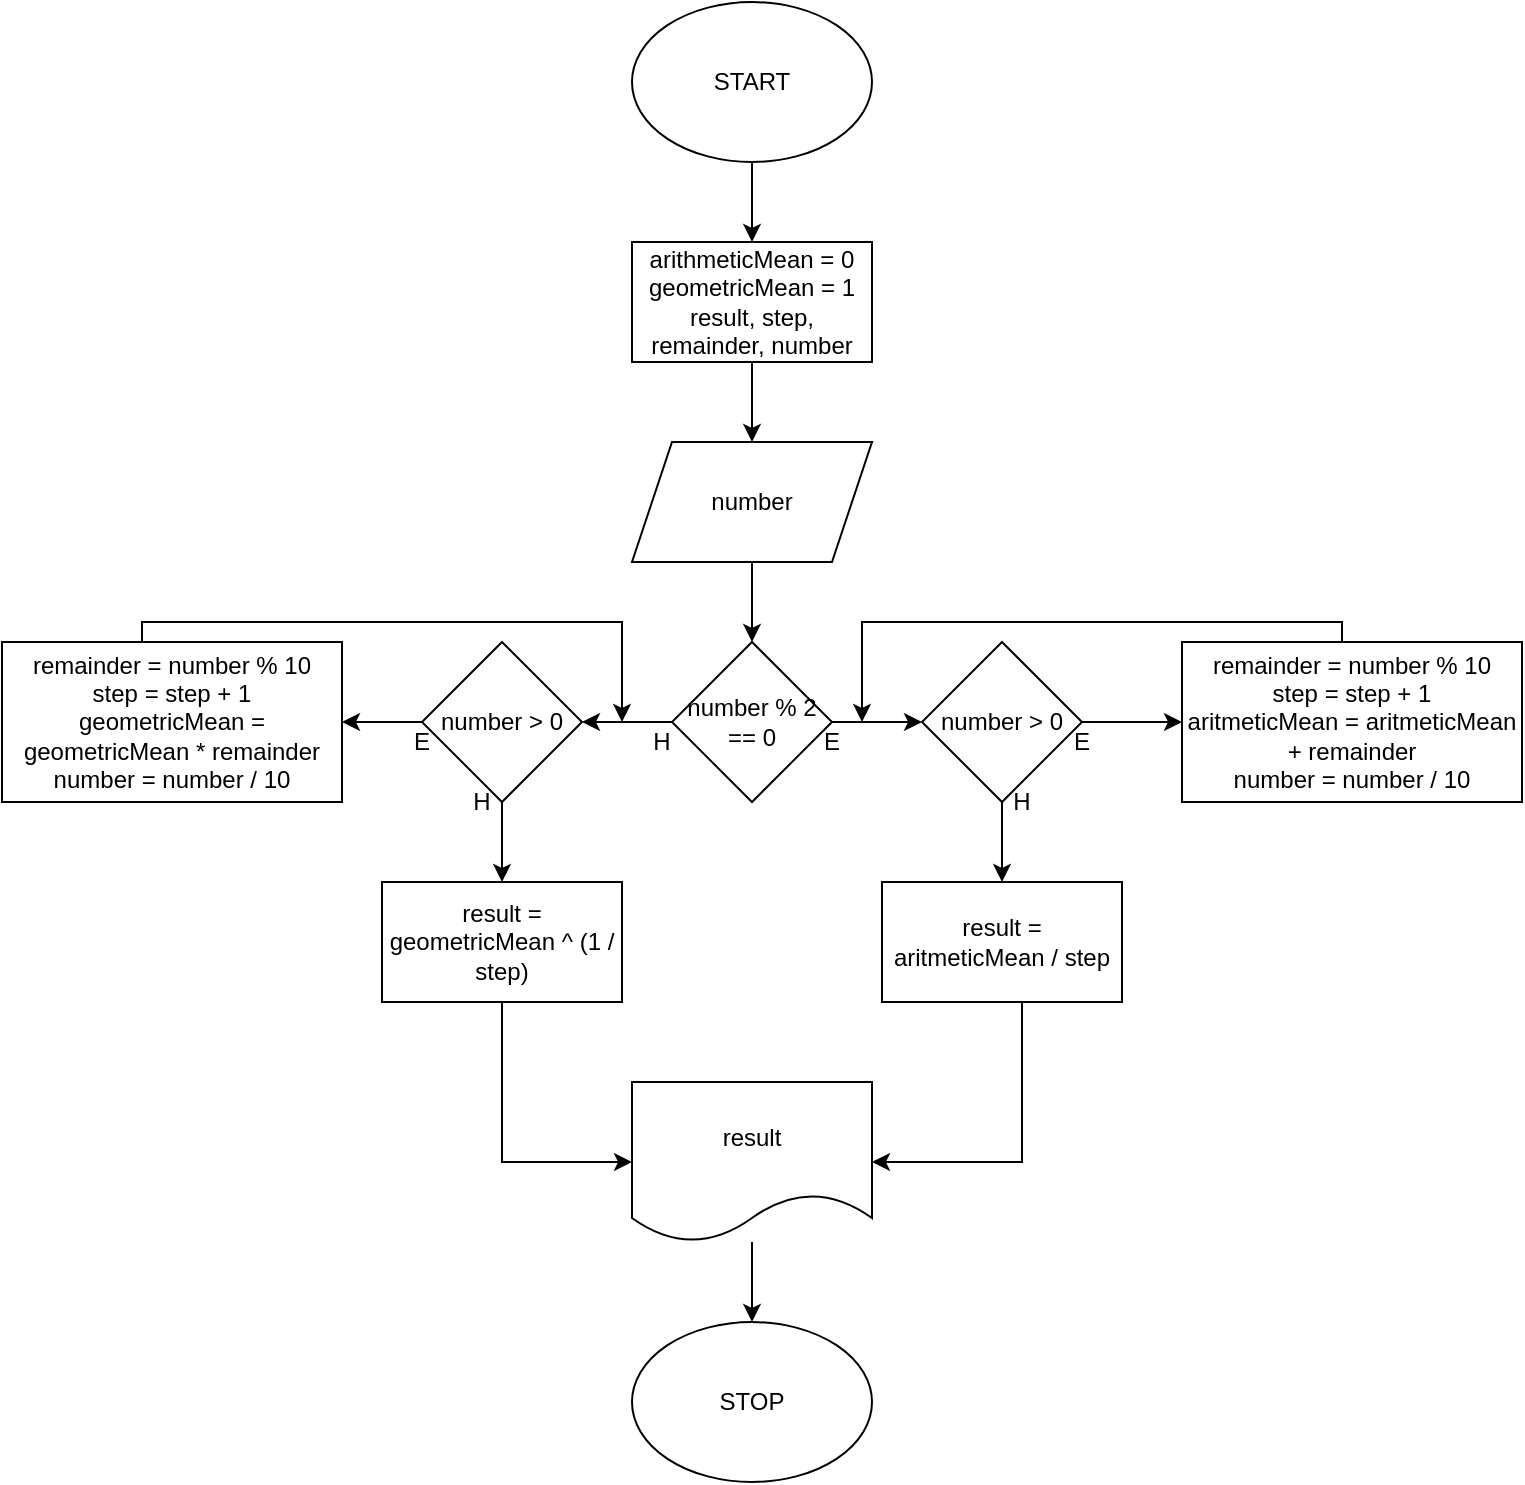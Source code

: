 <mxfile version="13.9.9" type="device"><diagram id="j4sglhTWgFKUVq_U1RRC" name="Page-1"><mxGraphModel dx="1021" dy="647" grid="1" gridSize="10" guides="1" tooltips="1" connect="1" arrows="1" fold="1" page="1" pageScale="1" pageWidth="850" pageHeight="1100" math="0" shadow="0"><root><mxCell id="0"/><mxCell id="1" parent="0"/><mxCell id="uGl9izMZ99gcYVm2GILh-36" style="edgeStyle=orthogonalEdgeStyle;rounded=0;orthogonalLoop=1;jettySize=auto;html=1;entryX=0.5;entryY=0;entryDx=0;entryDy=0;" parent="1" source="uGl9izMZ99gcYVm2GILh-1" target="uGl9izMZ99gcYVm2GILh-29" edge="1"><mxGeometry relative="1" as="geometry"/></mxCell><mxCell id="uGl9izMZ99gcYVm2GILh-1" value="START" style="ellipse;whiteSpace=wrap;html=1;" parent="1" vertex="1"><mxGeometry x="365" width="120" height="80" as="geometry"/></mxCell><mxCell id="uGl9izMZ99gcYVm2GILh-10" value="STOP" style="ellipse;whiteSpace=wrap;html=1;" parent="1" vertex="1"><mxGeometry x="365" y="660" width="120" height="80" as="geometry"/></mxCell><mxCell id="uGl9izMZ99gcYVm2GILh-37" style="edgeStyle=orthogonalEdgeStyle;rounded=0;orthogonalLoop=1;jettySize=auto;html=1;entryX=0.5;entryY=0;entryDx=0;entryDy=0;" parent="1" source="uGl9izMZ99gcYVm2GILh-29" target="uGl9izMZ99gcYVm2GILh-30" edge="1"><mxGeometry relative="1" as="geometry"/></mxCell><mxCell id="uGl9izMZ99gcYVm2GILh-29" value="arithmeticMean = 0&lt;br&gt;geometricMean = 1&lt;br&gt;result, step, remainder, number" style="rounded=0;whiteSpace=wrap;html=1;gradientColor=#ffffff;" parent="1" vertex="1"><mxGeometry x="365" y="120" width="120" height="60" as="geometry"/></mxCell><mxCell id="uGl9izMZ99gcYVm2GILh-41" style="edgeStyle=orthogonalEdgeStyle;rounded=0;orthogonalLoop=1;jettySize=auto;html=1;" parent="1" source="uGl9izMZ99gcYVm2GILh-30" target="uGl9izMZ99gcYVm2GILh-31" edge="1"><mxGeometry relative="1" as="geometry"/></mxCell><mxCell id="uGl9izMZ99gcYVm2GILh-30" value="number" style="shape=parallelogram;perimeter=parallelogramPerimeter;whiteSpace=wrap;html=1;fixedSize=1;gradientColor=#ffffff;" parent="1" vertex="1"><mxGeometry x="365" y="220" width="120" height="60" as="geometry"/></mxCell><mxCell id="uGl9izMZ99gcYVm2GILh-38" style="edgeStyle=orthogonalEdgeStyle;rounded=0;orthogonalLoop=1;jettySize=auto;html=1;entryX=0;entryY=0.5;entryDx=0;entryDy=0;" parent="1" source="uGl9izMZ99gcYVm2GILh-31" target="uGl9izMZ99gcYVm2GILh-32" edge="1"><mxGeometry relative="1" as="geometry"/></mxCell><mxCell id="uGl9izMZ99gcYVm2GILh-42" style="edgeStyle=orthogonalEdgeStyle;rounded=0;orthogonalLoop=1;jettySize=auto;html=1;entryX=1;entryY=0.5;entryDx=0;entryDy=0;" parent="1" source="uGl9izMZ99gcYVm2GILh-31" target="uGl9izMZ99gcYVm2GILh-34" edge="1"><mxGeometry relative="1" as="geometry"/></mxCell><mxCell id="uGl9izMZ99gcYVm2GILh-31" value="number % 2 == 0" style="rhombus;whiteSpace=wrap;html=1;gradientColor=#ffffff;" parent="1" vertex="1"><mxGeometry x="385" y="320" width="80" height="80" as="geometry"/></mxCell><mxCell id="uGl9izMZ99gcYVm2GILh-39" style="edgeStyle=orthogonalEdgeStyle;rounded=0;orthogonalLoop=1;jettySize=auto;html=1;entryX=0;entryY=0.5;entryDx=0;entryDy=0;" parent="1" source="uGl9izMZ99gcYVm2GILh-32" target="uGl9izMZ99gcYVm2GILh-33" edge="1"><mxGeometry relative="1" as="geometry"/></mxCell><mxCell id="3yvYK0NxyKl5W58-v2eo-6" style="edgeStyle=orthogonalEdgeStyle;rounded=0;orthogonalLoop=1;jettySize=auto;html=1;" edge="1" parent="1" source="uGl9izMZ99gcYVm2GILh-32" target="uGl9izMZ99gcYVm2GILh-48"><mxGeometry relative="1" as="geometry"/></mxCell><mxCell id="uGl9izMZ99gcYVm2GILh-32" value="number &amp;gt; 0" style="rhombus;whiteSpace=wrap;html=1;gradientColor=#ffffff;" parent="1" vertex="1"><mxGeometry x="510" y="320" width="80" height="80" as="geometry"/></mxCell><mxCell id="uGl9izMZ99gcYVm2GILh-40" style="edgeStyle=orthogonalEdgeStyle;rounded=0;orthogonalLoop=1;jettySize=auto;html=1;" parent="1" source="uGl9izMZ99gcYVm2GILh-33" edge="1"><mxGeometry relative="1" as="geometry"><mxPoint x="480" y="360" as="targetPoint"/><Array as="points"><mxPoint x="720" y="310"/><mxPoint x="480" y="310"/></Array></mxGeometry></mxCell><mxCell id="uGl9izMZ99gcYVm2GILh-33" value="remainder = number % 10&lt;br&gt;step = step + 1&lt;br&gt;aritmeticMean = aritmeticMean + remainder&lt;br&gt;number = number / 10" style="rounded=0;whiteSpace=wrap;html=1;gradientColor=#ffffff;" parent="1" vertex="1"><mxGeometry x="640" y="320" width="170" height="80" as="geometry"/></mxCell><mxCell id="uGl9izMZ99gcYVm2GILh-43" style="edgeStyle=orthogonalEdgeStyle;rounded=0;orthogonalLoop=1;jettySize=auto;html=1;entryX=1;entryY=0.5;entryDx=0;entryDy=0;" parent="1" source="uGl9izMZ99gcYVm2GILh-34" target="uGl9izMZ99gcYVm2GILh-35" edge="1"><mxGeometry relative="1" as="geometry"/></mxCell><mxCell id="3yvYK0NxyKl5W58-v2eo-2" style="edgeStyle=orthogonalEdgeStyle;rounded=0;orthogonalLoop=1;jettySize=auto;html=1;entryX=0.5;entryY=0;entryDx=0;entryDy=0;" edge="1" parent="1" source="uGl9izMZ99gcYVm2GILh-34" target="uGl9izMZ99gcYVm2GILh-49"><mxGeometry relative="1" as="geometry"/></mxCell><mxCell id="uGl9izMZ99gcYVm2GILh-34" value="number &amp;gt; 0" style="rhombus;whiteSpace=wrap;html=1;gradientColor=#ffffff;" parent="1" vertex="1"><mxGeometry x="260" y="320" width="80" height="80" as="geometry"/></mxCell><mxCell id="uGl9izMZ99gcYVm2GILh-44" style="edgeStyle=orthogonalEdgeStyle;rounded=0;orthogonalLoop=1;jettySize=auto;html=1;" parent="1" source="uGl9izMZ99gcYVm2GILh-35" edge="1"><mxGeometry relative="1" as="geometry"><mxPoint x="360" y="360" as="targetPoint"/><Array as="points"><mxPoint x="120" y="310"/><mxPoint x="360" y="310"/></Array></mxGeometry></mxCell><mxCell id="uGl9izMZ99gcYVm2GILh-35" value="remainder = number % 10&lt;br&gt;step = step + 1&lt;br&gt;geometricMean = geometricMean * remainder&lt;br&gt;number = number / 10" style="rounded=0;whiteSpace=wrap;html=1;gradientColor=#ffffff;" parent="1" vertex="1"><mxGeometry x="50" y="320" width="170" height="80" as="geometry"/></mxCell><mxCell id="uGl9izMZ99gcYVm2GILh-45" value="E" style="text;html=1;strokeColor=none;fillColor=none;align=center;verticalAlign=middle;whiteSpace=wrap;rounded=0;" parent="1" vertex="1"><mxGeometry x="445" y="360" width="40" height="20" as="geometry"/></mxCell><mxCell id="uGl9izMZ99gcYVm2GILh-46" value="E" style="text;html=1;strokeColor=none;fillColor=none;align=center;verticalAlign=middle;whiteSpace=wrap;rounded=0;" parent="1" vertex="1"><mxGeometry x="570" y="360" width="40" height="20" as="geometry"/></mxCell><mxCell id="uGl9izMZ99gcYVm2GILh-47" value="H" style="text;html=1;strokeColor=none;fillColor=none;align=center;verticalAlign=middle;whiteSpace=wrap;rounded=0;" parent="1" vertex="1"><mxGeometry x="360" y="360" width="40" height="20" as="geometry"/></mxCell><mxCell id="3yvYK0NxyKl5W58-v2eo-4" style="edgeStyle=orthogonalEdgeStyle;rounded=0;orthogonalLoop=1;jettySize=auto;html=1;entryX=1;entryY=0.5;entryDx=0;entryDy=0;" edge="1" parent="1" source="uGl9izMZ99gcYVm2GILh-48" target="3yvYK0NxyKl5W58-v2eo-1"><mxGeometry relative="1" as="geometry"><Array as="points"><mxPoint x="560" y="580"/></Array></mxGeometry></mxCell><mxCell id="uGl9izMZ99gcYVm2GILh-48" value="result = aritmeticMean / step" style="rounded=0;whiteSpace=wrap;html=1;gradientColor=#ffffff;" parent="1" vertex="1"><mxGeometry x="490" y="440" width="120" height="60" as="geometry"/></mxCell><mxCell id="3yvYK0NxyKl5W58-v2eo-3" style="edgeStyle=orthogonalEdgeStyle;rounded=0;orthogonalLoop=1;jettySize=auto;html=1;entryX=0;entryY=0.5;entryDx=0;entryDy=0;" edge="1" parent="1" source="uGl9izMZ99gcYVm2GILh-49" target="3yvYK0NxyKl5W58-v2eo-1"><mxGeometry relative="1" as="geometry"><Array as="points"><mxPoint x="300" y="580"/></Array></mxGeometry></mxCell><mxCell id="uGl9izMZ99gcYVm2GILh-49" value="result = geometricMean ^ (1 / step)" style="rounded=0;whiteSpace=wrap;html=1;gradientColor=#ffffff;" parent="1" vertex="1"><mxGeometry x="240" y="440" width="120" height="60" as="geometry"/></mxCell><mxCell id="3yvYK0NxyKl5W58-v2eo-5" style="edgeStyle=orthogonalEdgeStyle;rounded=0;orthogonalLoop=1;jettySize=auto;html=1;entryX=0.5;entryY=0;entryDx=0;entryDy=0;" edge="1" parent="1" source="3yvYK0NxyKl5W58-v2eo-1" target="uGl9izMZ99gcYVm2GILh-10"><mxGeometry relative="1" as="geometry"/></mxCell><mxCell id="3yvYK0NxyKl5W58-v2eo-1" value="result" style="shape=document;whiteSpace=wrap;html=1;boundedLbl=1;" vertex="1" parent="1"><mxGeometry x="365" y="540" width="120" height="80" as="geometry"/></mxCell><mxCell id="3yvYK0NxyKl5W58-v2eo-7" value="E" style="text;html=1;strokeColor=none;fillColor=none;align=center;verticalAlign=middle;whiteSpace=wrap;rounded=0;" vertex="1" parent="1"><mxGeometry x="240" y="360" width="40" height="20" as="geometry"/></mxCell><mxCell id="3yvYK0NxyKl5W58-v2eo-8" value="H" style="text;html=1;strokeColor=none;fillColor=none;align=center;verticalAlign=middle;whiteSpace=wrap;rounded=0;" vertex="1" parent="1"><mxGeometry x="270" y="390" width="40" height="20" as="geometry"/></mxCell><mxCell id="3yvYK0NxyKl5W58-v2eo-9" value="H" style="text;html=1;strokeColor=none;fillColor=none;align=center;verticalAlign=middle;whiteSpace=wrap;rounded=0;" vertex="1" parent="1"><mxGeometry x="540" y="390" width="40" height="20" as="geometry"/></mxCell></root></mxGraphModel></diagram></mxfile>